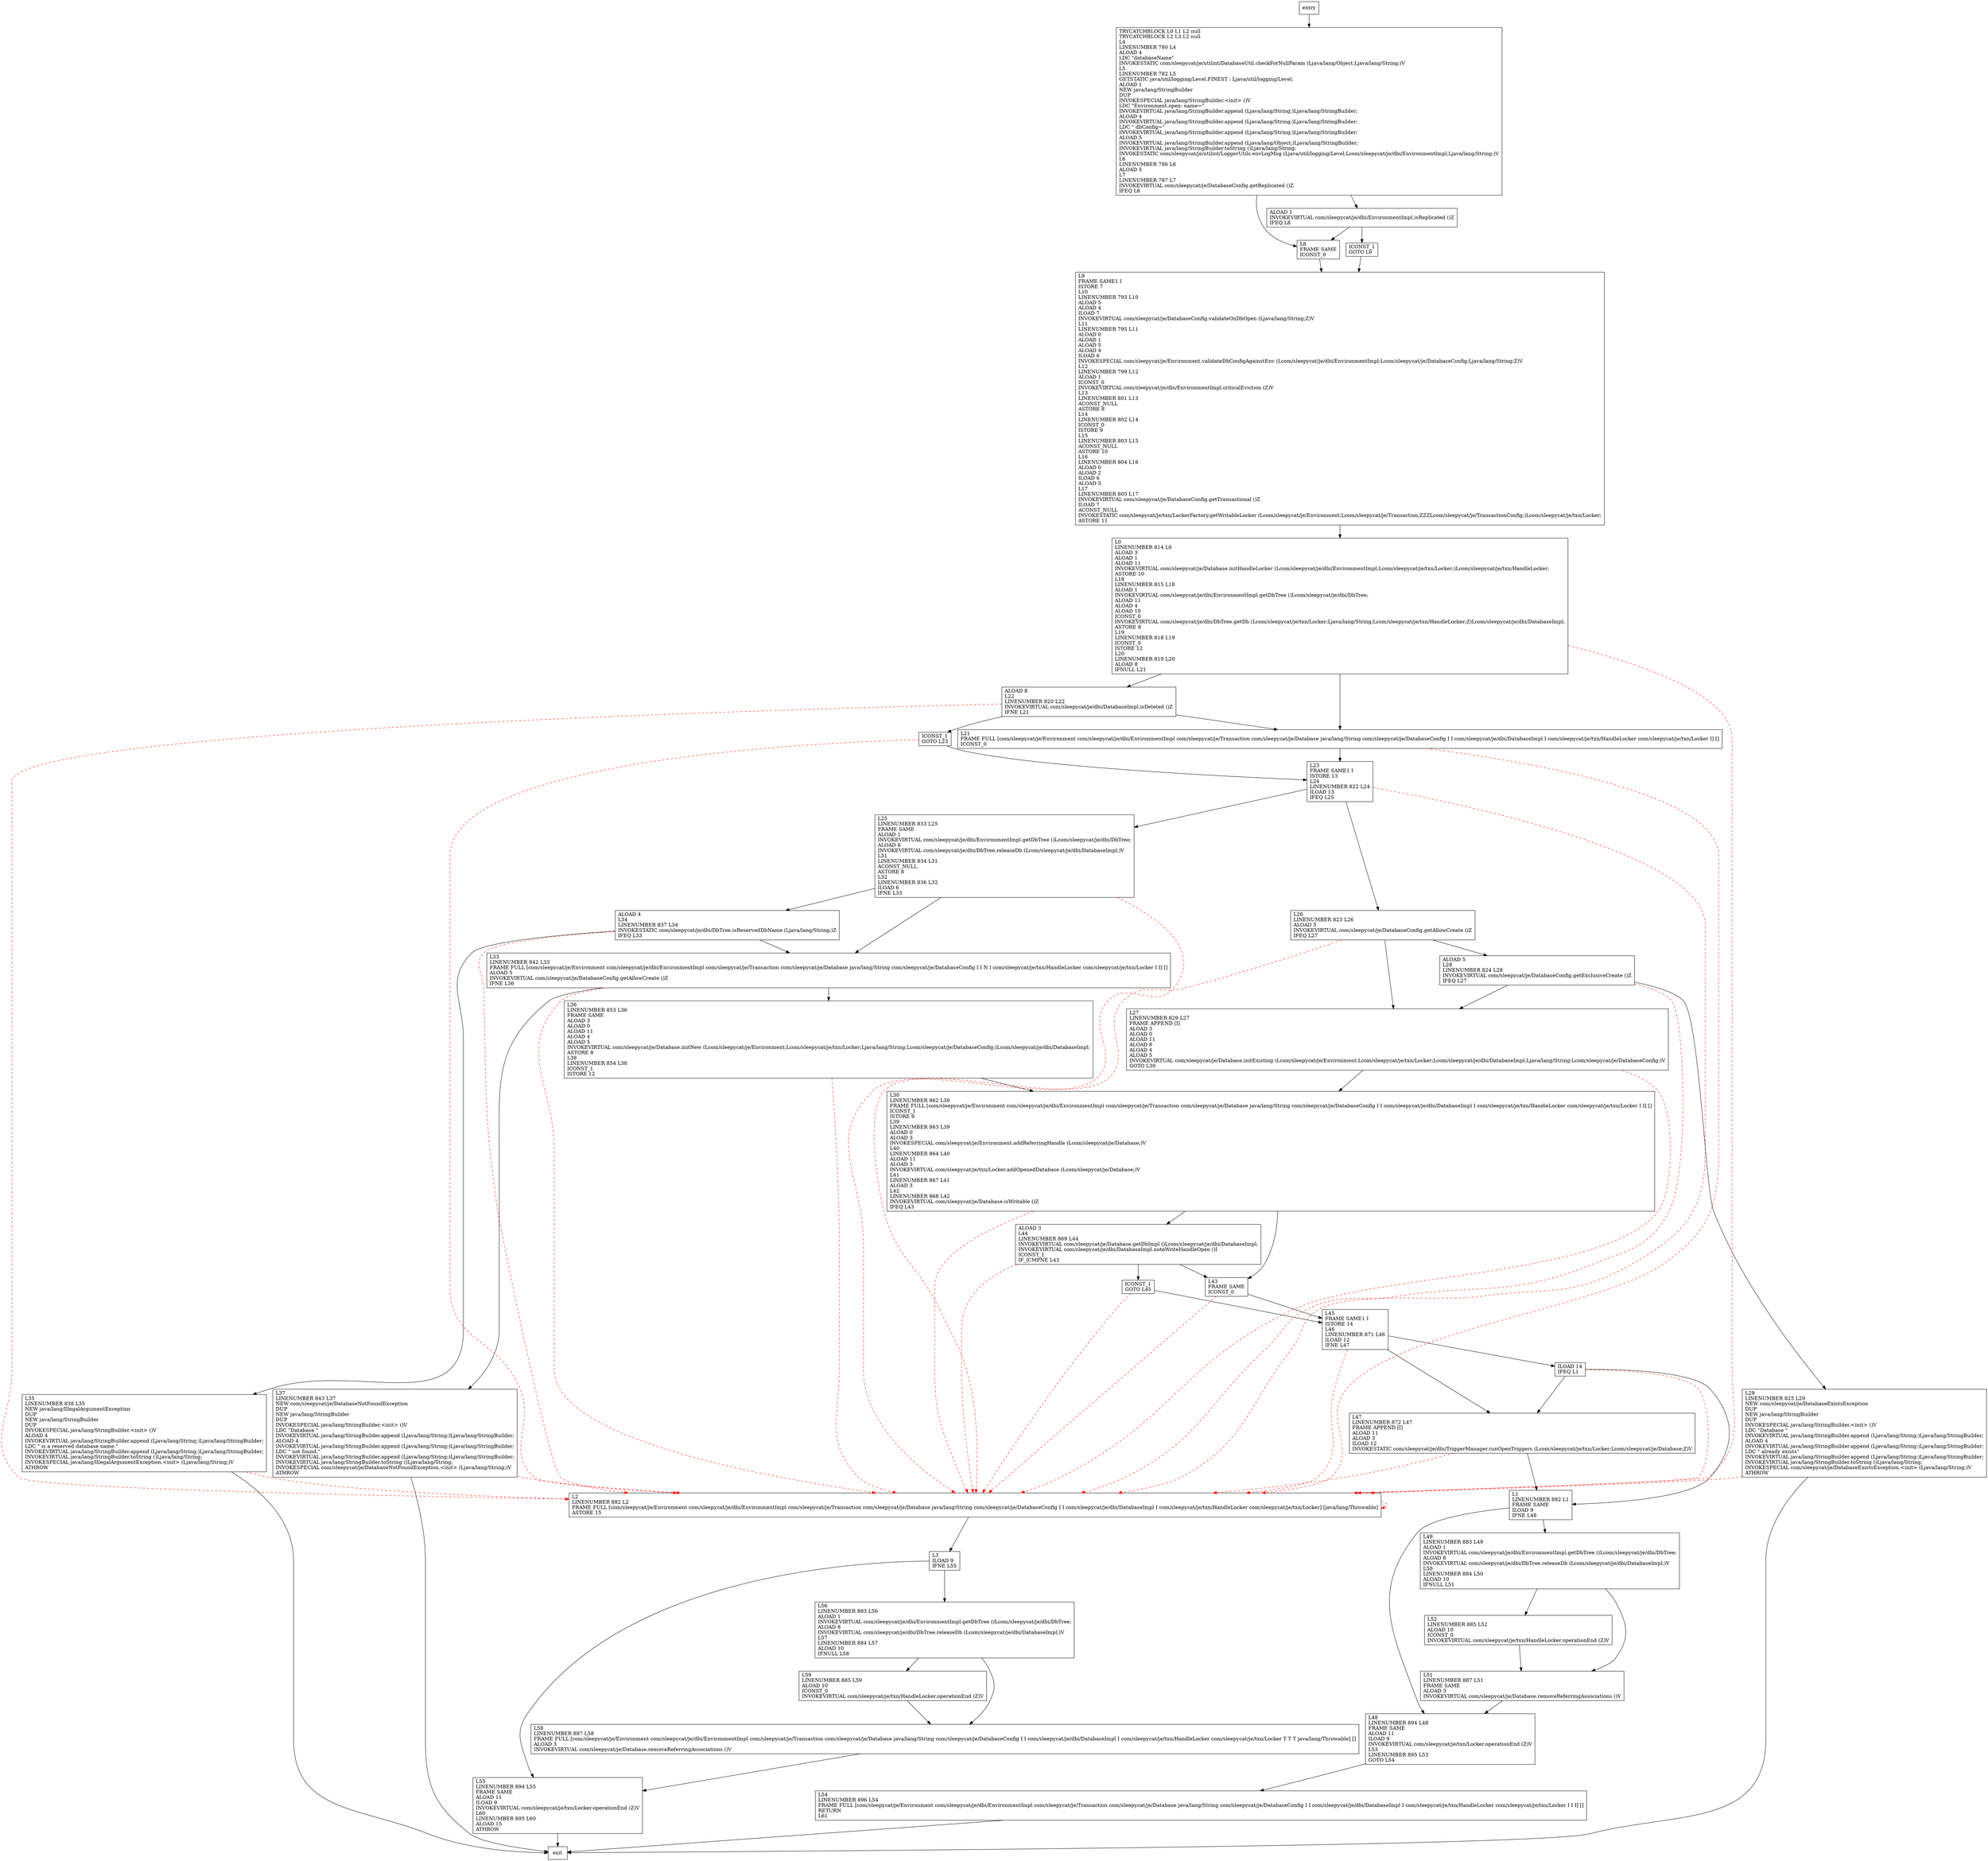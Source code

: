 digraph setupDatabase {
node [shape=record];
697002193 [label="ALOAD 8\lL22\lLINENUMBER 820 L22\lINVOKEVIRTUAL com/sleepycat/je/dbi/DatabaseImpl.isDeleted ()Z\lIFNE L21\l"];
336734359 [label="L9\lFRAME SAME1 I\lISTORE 7\lL10\lLINENUMBER 793 L10\lALOAD 5\lALOAD 4\lILOAD 7\lINVOKEVIRTUAL com/sleepycat/je/DatabaseConfig.validateOnDbOpen (Ljava/lang/String;Z)V\lL11\lLINENUMBER 795 L11\lALOAD 0\lALOAD 1\lALOAD 5\lALOAD 4\lILOAD 6\lINVOKESPECIAL com/sleepycat/je/Environment.validateDbConfigAgainstEnv (Lcom/sleepycat/je/dbi/EnvironmentImpl;Lcom/sleepycat/je/DatabaseConfig;Ljava/lang/String;Z)V\lL12\lLINENUMBER 799 L12\lALOAD 1\lICONST_0\lINVOKEVIRTUAL com/sleepycat/je/dbi/EnvironmentImpl.criticalEviction (Z)V\lL13\lLINENUMBER 801 L13\lACONST_NULL\lASTORE 8\lL14\lLINENUMBER 802 L14\lICONST_0\lISTORE 9\lL15\lLINENUMBER 803 L15\lACONST_NULL\lASTORE 10\lL16\lLINENUMBER 804 L16\lALOAD 0\lALOAD 2\lILOAD 6\lALOAD 5\lL17\lLINENUMBER 805 L17\lINVOKEVIRTUAL com/sleepycat/je/DatabaseConfig.getTransactional ()Z\lILOAD 7\lACONST_NULL\lINVOKESTATIC com/sleepycat/je/txn/LockerFactory.getWritableLocker (Lcom/sleepycat/je/Environment;Lcom/sleepycat/je/Transaction;ZZZLcom/sleepycat/je/TransactionConfig;)Lcom/sleepycat/je/txn/Locker;\lASTORE 11\l"];
1779103366 [label="L2\lLINENUMBER 882 L2\lFRAME FULL [com/sleepycat/je/Environment com/sleepycat/je/dbi/EnvironmentImpl com/sleepycat/je/Transaction com/sleepycat/je/Database java/lang/String com/sleepycat/je/DatabaseConfig I I com/sleepycat/je/dbi/DatabaseImpl I com/sleepycat/je/txn/HandleLocker com/sleepycat/je/txn/Locker] [java/lang/Throwable]\lASTORE 15\l"];
281538320 [label="L35\lLINENUMBER 838 L35\lNEW java/lang/IllegalArgumentException\lDUP\lNEW java/lang/StringBuilder\lDUP\lINVOKESPECIAL java/lang/StringBuilder.\<init\> ()V\lALOAD 4\lINVOKEVIRTUAL java/lang/StringBuilder.append (Ljava/lang/String;)Ljava/lang/StringBuilder;\lLDC \" is a reserved database name.\"\lINVOKEVIRTUAL java/lang/StringBuilder.append (Ljava/lang/String;)Ljava/lang/StringBuilder;\lINVOKEVIRTUAL java/lang/StringBuilder.toString ()Ljava/lang/String;\lINVOKESPECIAL java/lang/IllegalArgumentException.\<init\> (Ljava/lang/String;)V\lATHROW\l"];
1171736363 [label="ALOAD 3\lL44\lLINENUMBER 869 L44\lINVOKEVIRTUAL com/sleepycat/je/Database.getDbImpl ()Lcom/sleepycat/je/dbi/DatabaseImpl;\lINVOKEVIRTUAL com/sleepycat/je/dbi/DatabaseImpl.noteWriteHandleOpen ()I\lICONST_1\lIF_ICMPNE L43\l"];
1044871552 [label="ICONST_1\lGOTO L9\l"];
2013523376 [label="L25\lLINENUMBER 833 L25\lFRAME SAME\lALOAD 1\lINVOKEVIRTUAL com/sleepycat/je/dbi/EnvironmentImpl.getDbTree ()Lcom/sleepycat/je/dbi/DbTree;\lALOAD 8\lINVOKEVIRTUAL com/sleepycat/je/dbi/DbTree.releaseDb (Lcom/sleepycat/je/dbi/DatabaseImpl;)V\lL31\lLINENUMBER 834 L31\lACONST_NULL\lASTORE 8\lL32\lLINENUMBER 836 L32\lILOAD 6\lIFNE L33\l"];
1674274046 [label="ICONST_1\lGOTO L45\l"];
950071874 [label="L58\lLINENUMBER 887 L58\lFRAME FULL [com/sleepycat/je/Environment com/sleepycat/je/dbi/EnvironmentImpl com/sleepycat/je/Transaction com/sleepycat/je/Database java/lang/String com/sleepycat/je/DatabaseConfig I I com/sleepycat/je/dbi/DatabaseImpl I com/sleepycat/je/txn/HandleLocker com/sleepycat/je/txn/Locker T T T java/lang/Throwable] []\lALOAD 3\lINVOKEVIRTUAL com/sleepycat/je/Database.removeReferringAssociations ()V\l"];
1607464489 [label="ILOAD 14\lIFEQ L1\l"];
215305178 [label="L56\lLINENUMBER 883 L56\lALOAD 1\lINVOKEVIRTUAL com/sleepycat/je/dbi/EnvironmentImpl.getDbTree ()Lcom/sleepycat/je/dbi/DbTree;\lALOAD 8\lINVOKEVIRTUAL com/sleepycat/je/dbi/DbTree.releaseDb (Lcom/sleepycat/je/dbi/DatabaseImpl;)V\lL57\lLINENUMBER 884 L57\lALOAD 10\lIFNULL L58\l"];
180146646 [label="L23\lFRAME SAME1 I\lISTORE 13\lL24\lLINENUMBER 822 L24\lILOAD 13\lIFEQ L25\l"];
182625767 [label="ALOAD 5\lL28\lLINENUMBER 824 L28\lINVOKEVIRTUAL com/sleepycat/je/DatabaseConfig.getExclusiveCreate ()Z\lIFEQ L27\l"];
551420678 [label="L45\lFRAME SAME1 I\lISTORE 14\lL46\lLINENUMBER 871 L46\lILOAD 12\lIFNE L47\l"];
541791494 [label="L30\lLINENUMBER 862 L30\lFRAME FULL [com/sleepycat/je/Environment com/sleepycat/je/dbi/EnvironmentImpl com/sleepycat/je/Transaction com/sleepycat/je/Database java/lang/String com/sleepycat/je/DatabaseConfig I I com/sleepycat/je/dbi/DatabaseImpl I com/sleepycat/je/txn/HandleLocker com/sleepycat/je/txn/Locker I I] []\lICONST_1\lISTORE 9\lL39\lLINENUMBER 863 L39\lALOAD 0\lALOAD 3\lINVOKESPECIAL com/sleepycat/je/Environment.addReferringHandle (Lcom/sleepycat/je/Database;)V\lL40\lLINENUMBER 864 L40\lALOAD 11\lALOAD 3\lINVOKEVIRTUAL com/sleepycat/je/txn/Locker.addOpenedDatabase (Lcom/sleepycat/je/Database;)V\lL41\lLINENUMBER 867 L41\lALOAD 3\lL42\lLINENUMBER 868 L42\lINVOKEVIRTUAL com/sleepycat/je/Database.isWritable ()Z\lIFEQ L43\l"];
498851260 [label="L36\lLINENUMBER 853 L36\lFRAME SAME\lALOAD 3\lALOAD 0\lALOAD 11\lALOAD 4\lALOAD 5\lINVOKEVIRTUAL com/sleepycat/je/Database.initNew (Lcom/sleepycat/je/Environment;Lcom/sleepycat/je/txn/Locker;Ljava/lang/String;Lcom/sleepycat/je/DatabaseConfig;)Lcom/sleepycat/je/dbi/DatabaseImpl;\lASTORE 8\lL38\lLINENUMBER 854 L38\lICONST_1\lISTORE 12\l"];
1642279060 [label="L49\lLINENUMBER 883 L49\lALOAD 1\lINVOKEVIRTUAL com/sleepycat/je/dbi/EnvironmentImpl.getDbTree ()Lcom/sleepycat/je/dbi/DbTree;\lALOAD 8\lINVOKEVIRTUAL com/sleepycat/je/dbi/DbTree.releaseDb (Lcom/sleepycat/je/dbi/DatabaseImpl;)V\lL50\lLINENUMBER 884 L50\lALOAD 10\lIFNULL L51\l"];
303429154 [label="L8\lFRAME SAME\lICONST_0\l"];
1162748411 [label="L51\lLINENUMBER 887 L51\lFRAME SAME\lALOAD 3\lINVOKEVIRTUAL com/sleepycat/je/Database.removeReferringAssociations ()V\l"];
63181240 [label="ALOAD 1\lINVOKEVIRTUAL com/sleepycat/je/dbi/EnvironmentImpl.isReplicated ()Z\lIFEQ L8\l"];
1042076957 [label="L33\lLINENUMBER 842 L33\lFRAME FULL [com/sleepycat/je/Environment com/sleepycat/je/dbi/EnvironmentImpl com/sleepycat/je/Transaction com/sleepycat/je/Database java/lang/String com/sleepycat/je/DatabaseConfig I I N I com/sleepycat/je/txn/HandleLocker com/sleepycat/je/txn/Locker I I] []\lALOAD 5\lINVOKEVIRTUAL com/sleepycat/je/DatabaseConfig.getAllowCreate ()Z\lIFNE L36\l"];
838194079 [label="L48\lLINENUMBER 894 L48\lFRAME SAME\lALOAD 11\lILOAD 9\lINVOKEVIRTUAL com/sleepycat/je/txn/Locker.operationEnd (Z)V\lL53\lLINENUMBER 895 L53\lGOTO L54\l"];
1067012469 [label="ALOAD 4\lL34\lLINENUMBER 837 L34\lINVOKESTATIC com/sleepycat/je/dbi/DbTree.isReservedDbName (Ljava/lang/String;)Z\lIFEQ L33\l"];
153205457 [label="L47\lLINENUMBER 872 L47\lFRAME APPEND [I]\lALOAD 11\lALOAD 3\lILOAD 12\lINVOKESTATIC com/sleepycat/je/dbi/TriggerManager.runOpenTriggers (Lcom/sleepycat/je/txn/Locker;Lcom/sleepycat/je/Database;Z)V\l"];
869982217 [label="TRYCATCHBLOCK L0 L1 L2 null\lTRYCATCHBLOCK L2 L3 L2 null\lL4\lLINENUMBER 780 L4\lALOAD 4\lLDC \"databaseName\"\lINVOKESTATIC com/sleepycat/je/utilint/DatabaseUtil.checkForNullParam (Ljava/lang/Object;Ljava/lang/String;)V\lL5\lLINENUMBER 782 L5\lGETSTATIC java/util/logging/Level.FINEST : Ljava/util/logging/Level;\lALOAD 1\lNEW java/lang/StringBuilder\lDUP\lINVOKESPECIAL java/lang/StringBuilder.\<init\> ()V\lLDC \"Environment.open:  name=\"\lINVOKEVIRTUAL java/lang/StringBuilder.append (Ljava/lang/String;)Ljava/lang/StringBuilder;\lALOAD 4\lINVOKEVIRTUAL java/lang/StringBuilder.append (Ljava/lang/String;)Ljava/lang/StringBuilder;\lLDC \" dbConfig=\"\lINVOKEVIRTUAL java/lang/StringBuilder.append (Ljava/lang/String;)Ljava/lang/StringBuilder;\lALOAD 5\lINVOKEVIRTUAL java/lang/StringBuilder.append (Ljava/lang/Object;)Ljava/lang/StringBuilder;\lINVOKEVIRTUAL java/lang/StringBuilder.toString ()Ljava/lang/String;\lINVOKESTATIC com/sleepycat/je/utilint/LoggerUtils.envLogMsg (Ljava/util/logging/Level;Lcom/sleepycat/je/dbi/EnvironmentImpl;Ljava/lang/String;)V\lL6\lLINENUMBER 786 L6\lALOAD 5\lL7\lLINENUMBER 787 L7\lINVOKEVIRTUAL com/sleepycat/je/DatabaseConfig.getReplicated ()Z\lIFEQ L8\l"];
174192009 [label="L21\lFRAME FULL [com/sleepycat/je/Environment com/sleepycat/je/dbi/EnvironmentImpl com/sleepycat/je/Transaction com/sleepycat/je/Database java/lang/String com/sleepycat/je/DatabaseConfig I I com/sleepycat/je/dbi/DatabaseImpl I com/sleepycat/je/txn/HandleLocker com/sleepycat/je/txn/Locker I] []\lICONST_0\l"];
1798266349 [label="L1\lLINENUMBER 882 L1\lFRAME SAME\lILOAD 9\lIFNE L48\l"];
40094673 [label="L0\lLINENUMBER 814 L0\lALOAD 3\lALOAD 1\lALOAD 11\lINVOKEVIRTUAL com/sleepycat/je/Database.initHandleLocker (Lcom/sleepycat/je/dbi/EnvironmentImpl;Lcom/sleepycat/je/txn/Locker;)Lcom/sleepycat/je/txn/HandleLocker;\lASTORE 10\lL18\lLINENUMBER 815 L18\lALOAD 1\lINVOKEVIRTUAL com/sleepycat/je/dbi/EnvironmentImpl.getDbTree ()Lcom/sleepycat/je/dbi/DbTree;\lALOAD 11\lALOAD 4\lALOAD 10\lICONST_0\lINVOKEVIRTUAL com/sleepycat/je/dbi/DbTree.getDb (Lcom/sleepycat/je/txn/Locker;Ljava/lang/String;Lcom/sleepycat/je/txn/HandleLocker;Z)Lcom/sleepycat/je/dbi/DatabaseImpl;\lASTORE 8\lL19\lLINENUMBER 818 L19\lICONST_0\lISTORE 12\lL20\lLINENUMBER 819 L20\lALOAD 8\lIFNULL L21\l"];
1783078894 [label="L43\lFRAME SAME\lICONST_0\l"];
1759259435 [label="L37\lLINENUMBER 843 L37\lNEW com/sleepycat/je/DatabaseNotFoundException\lDUP\lNEW java/lang/StringBuilder\lDUP\lINVOKESPECIAL java/lang/StringBuilder.\<init\> ()V\lLDC \"Database \"\lINVOKEVIRTUAL java/lang/StringBuilder.append (Ljava/lang/String;)Ljava/lang/StringBuilder;\lALOAD 4\lINVOKEVIRTUAL java/lang/StringBuilder.append (Ljava/lang/String;)Ljava/lang/StringBuilder;\lLDC \" not found.\"\lINVOKEVIRTUAL java/lang/StringBuilder.append (Ljava/lang/String;)Ljava/lang/StringBuilder;\lINVOKEVIRTUAL java/lang/StringBuilder.toString ()Ljava/lang/String;\lINVOKESPECIAL com/sleepycat/je/DatabaseNotFoundException.\<init\> (Ljava/lang/String;)V\lATHROW\l"];
1513647078 [label="L54\lLINENUMBER 896 L54\lFRAME FULL [com/sleepycat/je/Environment com/sleepycat/je/dbi/EnvironmentImpl com/sleepycat/je/Transaction com/sleepycat/je/Database java/lang/String com/sleepycat/je/DatabaseConfig I I com/sleepycat/je/dbi/DatabaseImpl I com/sleepycat/je/txn/HandleLocker com/sleepycat/je/txn/Locker I I I] []\lRETURN\lL61\l"];
258938428 [label="ICONST_1\lGOTO L23\l"];
1723660044 [label="L27\lLINENUMBER 829 L27\lFRAME APPEND [I]\lALOAD 3\lALOAD 0\lALOAD 11\lALOAD 8\lALOAD 4\lALOAD 5\lINVOKEVIRTUAL com/sleepycat/je/Database.initExisting (Lcom/sleepycat/je/Environment;Lcom/sleepycat/je/txn/Locker;Lcom/sleepycat/je/dbi/DatabaseImpl;Ljava/lang/String;Lcom/sleepycat/je/DatabaseConfig;)V\lGOTO L30\l"];
20314118 [label="L29\lLINENUMBER 825 L29\lNEW com/sleepycat/je/DatabaseExistsException\lDUP\lNEW java/lang/StringBuilder\lDUP\lINVOKESPECIAL java/lang/StringBuilder.\<init\> ()V\lLDC \"Database \"\lINVOKEVIRTUAL java/lang/StringBuilder.append (Ljava/lang/String;)Ljava/lang/StringBuilder;\lALOAD 4\lINVOKEVIRTUAL java/lang/StringBuilder.append (Ljava/lang/String;)Ljava/lang/StringBuilder;\lLDC \" already exists\"\lINVOKEVIRTUAL java/lang/StringBuilder.append (Ljava/lang/String;)Ljava/lang/StringBuilder;\lINVOKEVIRTUAL java/lang/StringBuilder.toString ()Ljava/lang/String;\lINVOKESPECIAL com/sleepycat/je/DatabaseExistsException.\<init\> (Ljava/lang/String;)V\lATHROW\l"];
559860203 [label="L59\lLINENUMBER 885 L59\lALOAD 10\lICONST_0\lINVOKEVIRTUAL com/sleepycat/je/txn/HandleLocker.operationEnd (Z)V\l"];
1094581311 [label="L52\lLINENUMBER 885 L52\lALOAD 10\lICONST_0\lINVOKEVIRTUAL com/sleepycat/je/txn/HandleLocker.operationEnd (Z)V\l"];
246712678 [label="L3\lILOAD 9\lIFNE L55\l"];
2102100612 [label="L26\lLINENUMBER 823 L26\lALOAD 5\lINVOKEVIRTUAL com/sleepycat/je/DatabaseConfig.getAllowCreate ()Z\lIFEQ L27\l"];
573020069 [label="L55\lLINENUMBER 894 L55\lFRAME SAME\lALOAD 11\lILOAD 9\lINVOKEVIRTUAL com/sleepycat/je/txn/Locker.operationEnd (Z)V\lL60\lLINENUMBER 895 L60\lALOAD 15\lATHROW\l"];
entry;
exit;
697002193 -> 258938428
697002193 -> 1779103366 [style=dashed, color=red]
697002193 -> 174192009
336734359 -> 40094673
1779103366 -> 1779103366 [style=dashed, color=red]
1779103366 -> 246712678
281538320 -> exit
281538320 -> 1779103366 [style=dashed, color=red]
1171736363 -> 1674274046
1171736363 -> 1779103366 [style=dashed, color=red]
1171736363 -> 1783078894
1044871552 -> 336734359
2013523376 -> 1779103366 [style=dashed, color=red]
2013523376 -> 1042076957
2013523376 -> 1067012469
1674274046 -> 1779103366 [style=dashed, color=red]
1674274046 -> 551420678
950071874 -> 573020069
1607464489 -> 1779103366 [style=dashed, color=red]
1607464489 -> 153205457
1607464489 -> 1798266349
215305178 -> 950071874
215305178 -> 559860203
180146646 -> 2013523376
180146646 -> 1779103366 [style=dashed, color=red]
180146646 -> 2102100612
182625767 -> 20314118
182625767 -> 1723660044
182625767 -> 1779103366 [style=dashed, color=red]
551420678 -> 1607464489
551420678 -> 1779103366 [style=dashed, color=red]
551420678 -> 153205457
541791494 -> 1779103366 [style=dashed, color=red]
541791494 -> 1171736363
541791494 -> 1783078894
498851260 -> 1779103366 [style=dashed, color=red]
498851260 -> 541791494
1642279060 -> 1162748411
1642279060 -> 1094581311
303429154 -> 336734359
1162748411 -> 838194079
63181240 -> 303429154
63181240 -> 1044871552
1042076957 -> 1759259435
1042076957 -> 1779103366 [style=dashed, color=red]
1042076957 -> 498851260
838194079 -> 1513647078
1067012469 -> 1779103366 [style=dashed, color=red]
1067012469 -> 281538320
1067012469 -> 1042076957
153205457 -> 1779103366 [style=dashed, color=red]
153205457 -> 1798266349
869982217 -> 303429154
869982217 -> 63181240
174192009 -> 180146646
174192009 -> 1779103366 [style=dashed, color=red]
1798266349 -> 838194079
1798266349 -> 1642279060
40094673 -> 697002193
40094673 -> 1779103366 [style=dashed, color=red]
40094673 -> 174192009
1783078894 -> 1779103366 [style=dashed, color=red]
1783078894 -> 551420678
entry -> 869982217
1759259435 -> exit
1759259435 -> 1779103366 [style=dashed, color=red]
1513647078 -> exit
258938428 -> 180146646
258938428 -> 1779103366 [style=dashed, color=red]
1723660044 -> 1779103366 [style=dashed, color=red]
1723660044 -> 541791494
20314118 -> exit
20314118 -> 1779103366 [style=dashed, color=red]
559860203 -> 950071874
1094581311 -> 1162748411
246712678 -> 215305178
246712678 -> 573020069
2102100612 -> 1723660044
2102100612 -> 1779103366 [style=dashed, color=red]
2102100612 -> 182625767
573020069 -> exit
}
